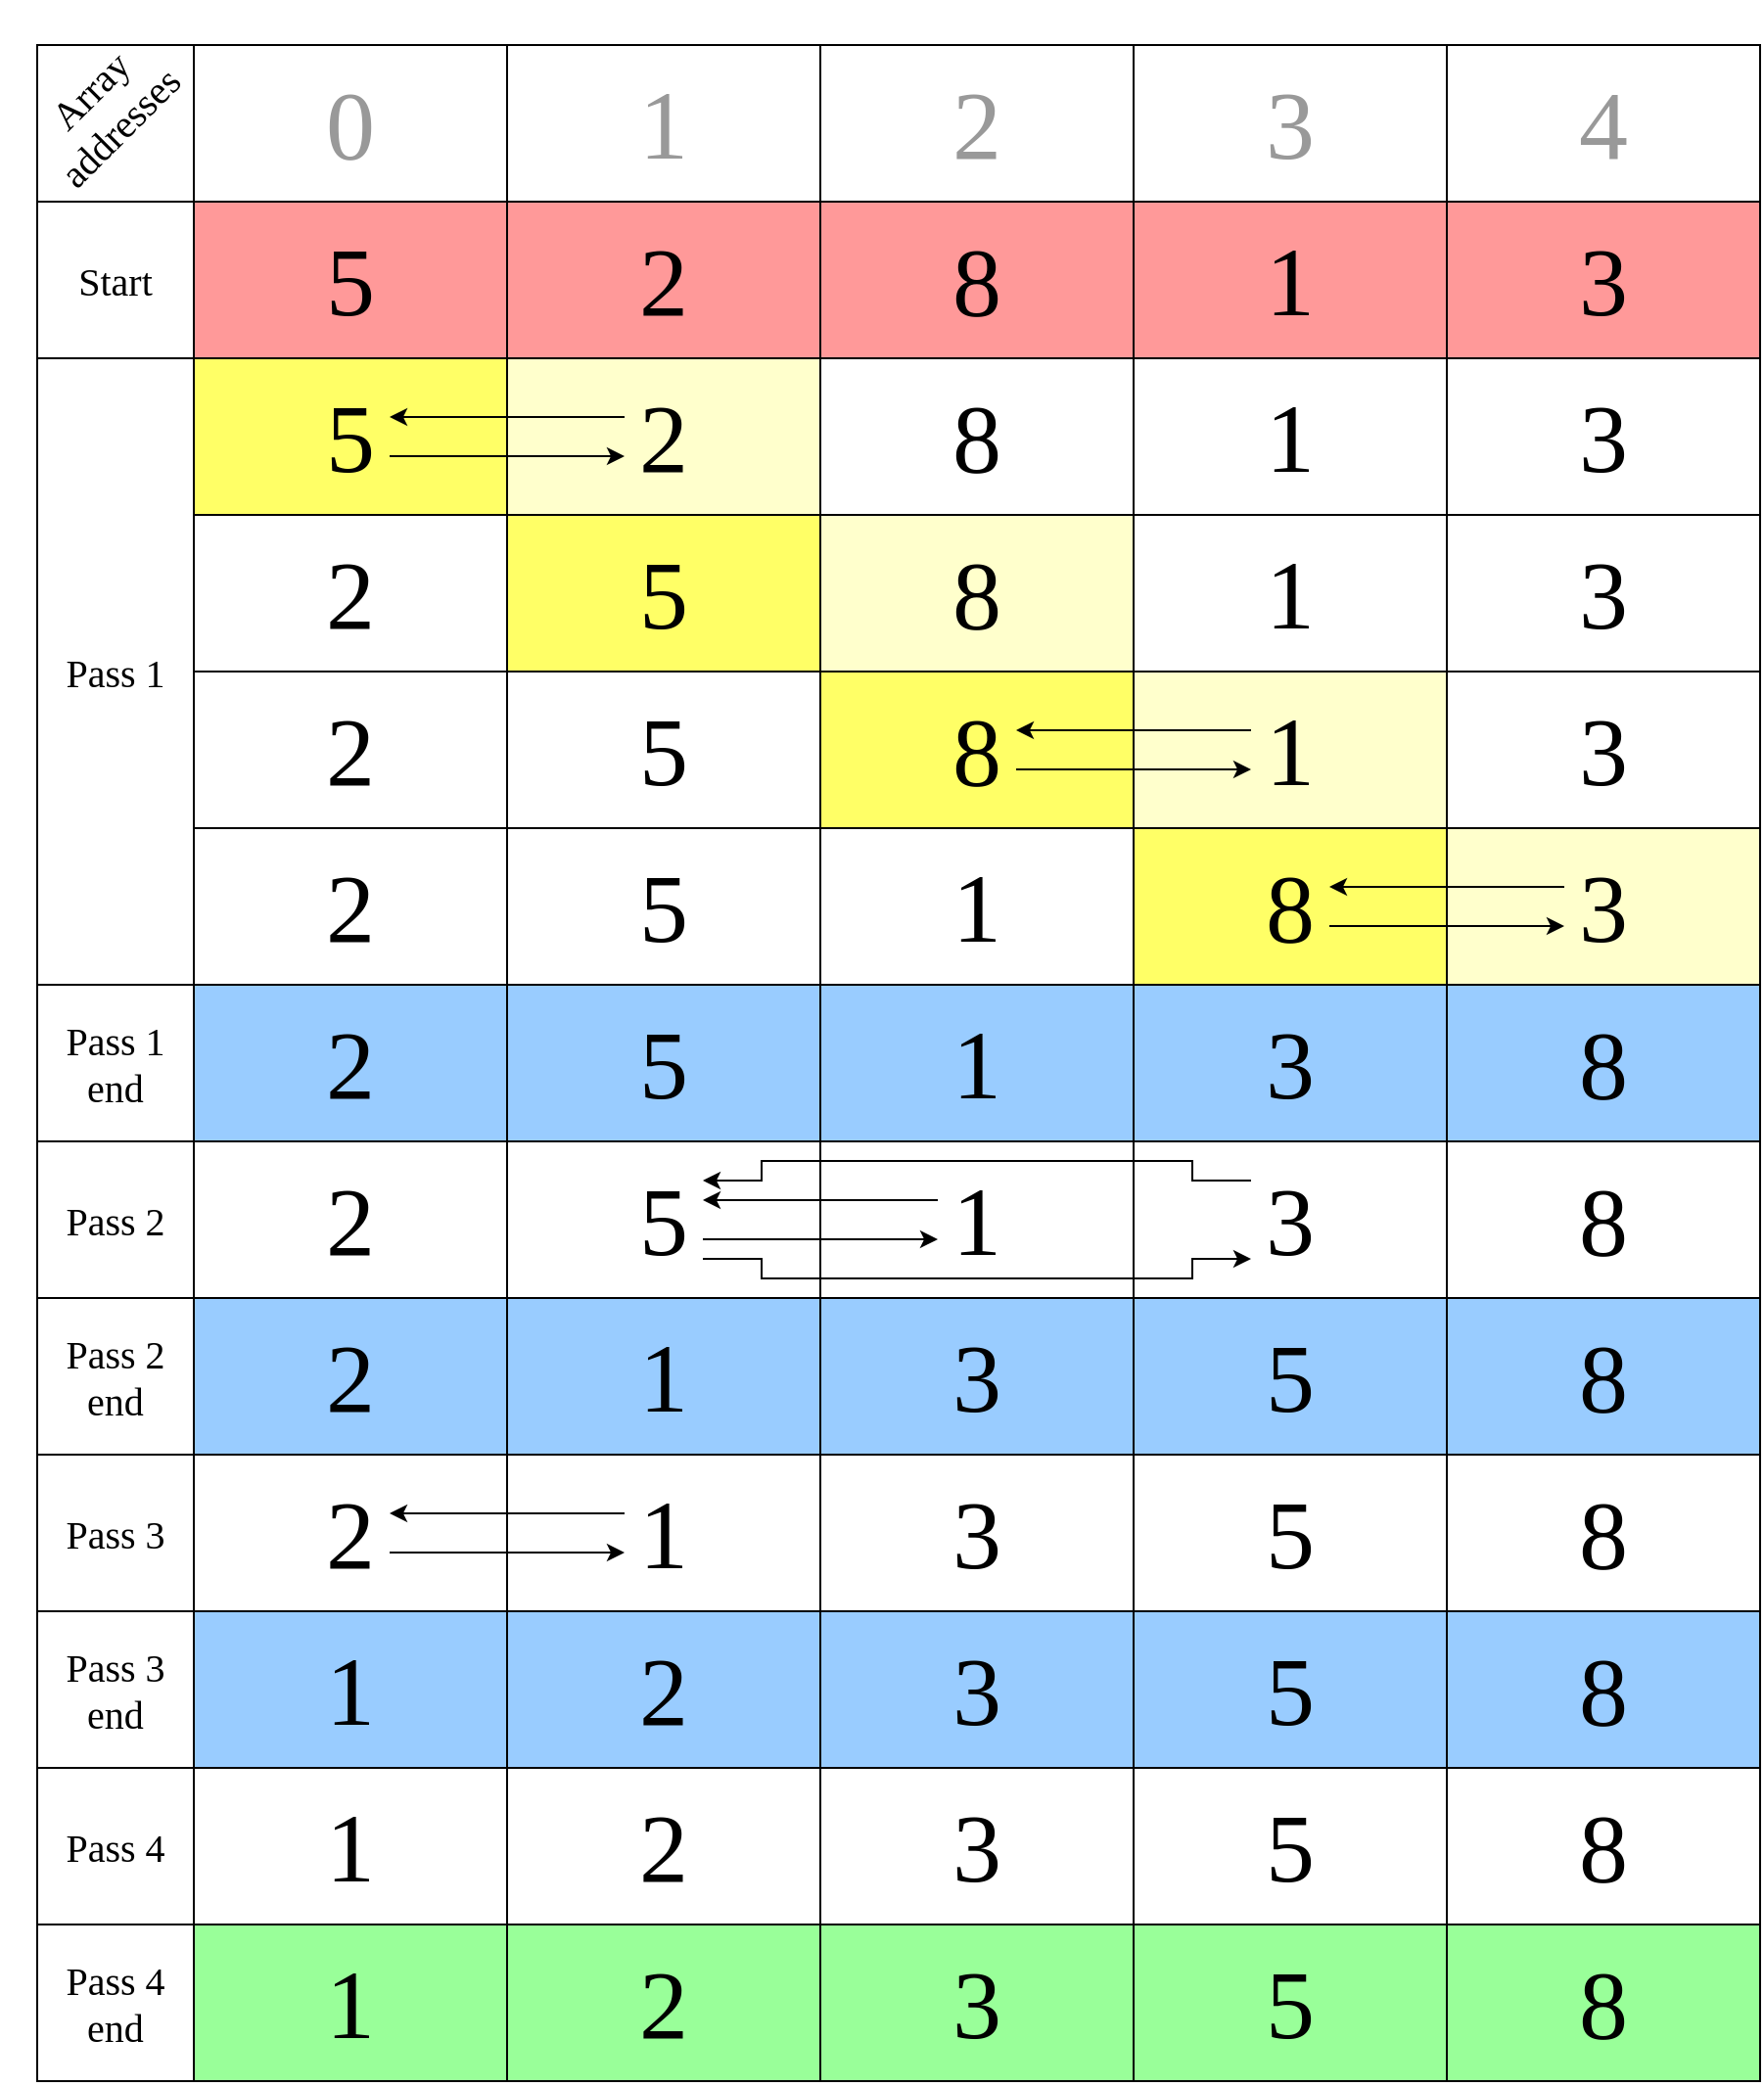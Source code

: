 <mxfile version="21.2.8" type="device">
  <diagram name="Page-1" id="S1ksMdrBDUJczFPTegIR">
    <mxGraphModel dx="1354" dy="727" grid="1" gridSize="10" guides="1" tooltips="1" connect="1" arrows="1" fold="1" page="0" pageScale="1" pageWidth="827" pageHeight="1169" math="0" shadow="0">
      <root>
        <mxCell id="0" />
        <mxCell id="378bepx7RWVWiM97UZc9-44" value="highlight" parent="0" />
        <mxCell id="378bepx7RWVWiM97UZc9-45" value="" style="rounded=0;whiteSpace=wrap;html=1;fillColor=#FFFF66;strokeColor=none;" vertex="1" parent="378bepx7RWVWiM97UZc9-44">
          <mxGeometry x="80" y="280" width="160" height="80" as="geometry" />
        </mxCell>
        <mxCell id="378bepx7RWVWiM97UZc9-48" value="" style="rounded=0;whiteSpace=wrap;html=1;fillColor=#FFFFCC;strokeColor=none;" vertex="1" parent="378bepx7RWVWiM97UZc9-44">
          <mxGeometry x="240" y="280" width="160" height="80" as="geometry" />
        </mxCell>
        <mxCell id="378bepx7RWVWiM97UZc9-99" value="" style="rounded=0;whiteSpace=wrap;html=1;fillColor=#FFFF66;strokeColor=none;" vertex="1" parent="378bepx7RWVWiM97UZc9-44">
          <mxGeometry x="240" y="360" width="160" height="80" as="geometry" />
        </mxCell>
        <mxCell id="378bepx7RWVWiM97UZc9-100" value="" style="rounded=0;whiteSpace=wrap;html=1;fillColor=#FFFFCC;strokeColor=none;" vertex="1" parent="378bepx7RWVWiM97UZc9-44">
          <mxGeometry x="400" y="360" width="160" height="80" as="geometry" />
        </mxCell>
        <mxCell id="378bepx7RWVWiM97UZc9-114" value="" style="rounded=0;whiteSpace=wrap;html=1;fillColor=#FFFF66;strokeColor=none;" vertex="1" parent="378bepx7RWVWiM97UZc9-44">
          <mxGeometry x="400" y="440" width="160" height="80" as="geometry" />
        </mxCell>
        <mxCell id="378bepx7RWVWiM97UZc9-115" value="" style="rounded=0;whiteSpace=wrap;html=1;fillColor=#FFFFCC;strokeColor=none;" vertex="1" parent="378bepx7RWVWiM97UZc9-44">
          <mxGeometry x="560" y="440" width="160" height="80" as="geometry" />
        </mxCell>
        <mxCell id="378bepx7RWVWiM97UZc9-133" value="" style="rounded=0;whiteSpace=wrap;html=1;fillColor=#FFFF66;strokeColor=none;" vertex="1" parent="378bepx7RWVWiM97UZc9-44">
          <mxGeometry x="560" y="520" width="160" height="80" as="geometry" />
        </mxCell>
        <mxCell id="378bepx7RWVWiM97UZc9-134" value="" style="rounded=0;whiteSpace=wrap;html=1;fillColor=#FFFFCC;strokeColor=none;" vertex="1" parent="378bepx7RWVWiM97UZc9-44">
          <mxGeometry x="720" y="520" width="160" height="80" as="geometry" />
        </mxCell>
        <mxCell id="378bepx7RWVWiM97UZc9-138" value="" style="endArrow=none;html=1;rounded=0;" edge="1" parent="378bepx7RWVWiM97UZc9-44">
          <mxGeometry width="50" height="50" relative="1" as="geometry">
            <mxPoint x="560" y="600" as="sourcePoint" />
            <mxPoint x="560" y="520" as="targetPoint" />
          </mxGeometry>
        </mxCell>
        <mxCell id="378bepx7RWVWiM97UZc9-139" value="" style="endArrow=none;html=1;rounded=0;" edge="1" parent="378bepx7RWVWiM97UZc9-44">
          <mxGeometry width="50" height="50" relative="1" as="geometry">
            <mxPoint x="720" y="600" as="sourcePoint" />
            <mxPoint x="720" y="520" as="targetPoint" />
          </mxGeometry>
        </mxCell>
        <mxCell id="1" value="base" style="" parent="0" />
        <mxCell id="378bepx7RWVWiM97UZc9-243" value="" style="rounded=0;whiteSpace=wrap;html=1;fillColor=#99FF99;" vertex="1" parent="1">
          <mxGeometry y="1080" width="880" height="80" as="geometry" />
        </mxCell>
        <mxCell id="378bepx7RWVWiM97UZc9-154" value="" style="rounded=0;whiteSpace=wrap;html=1;fillColor=#99CCFF;" vertex="1" parent="1">
          <mxGeometry y="600" width="880" height="80" as="geometry" />
        </mxCell>
        <mxCell id="378bepx7RWVWiM97UZc9-116" value="" style="rounded=0;whiteSpace=wrap;html=1;fillColor=none;" vertex="1" parent="1">
          <mxGeometry y="440" width="880" height="80" as="geometry" />
        </mxCell>
        <mxCell id="378bepx7RWVWiM97UZc9-98" value="" style="rounded=0;whiteSpace=wrap;html=1;fillColor=none;" vertex="1" parent="1">
          <mxGeometry y="360" width="880" height="80" as="geometry" />
        </mxCell>
        <mxCell id="378bepx7RWVWiM97UZc9-1" value="" style="rounded=0;whiteSpace=wrap;html=1;fillColor=none;" vertex="1" parent="1">
          <mxGeometry y="120" width="880" height="80" as="geometry" />
        </mxCell>
        <mxCell id="378bepx7RWVWiM97UZc9-18" value="" style="rounded=0;whiteSpace=wrap;html=1;fillColor=#FF9999;" vertex="1" parent="1">
          <mxGeometry y="200" width="880" height="80" as="geometry" />
        </mxCell>
        <mxCell id="378bepx7RWVWiM97UZc9-19" value="" style="endArrow=none;html=1;rounded=0;" edge="1" parent="1">
          <mxGeometry width="50" height="50" relative="1" as="geometry">
            <mxPoint x="240" y="280" as="sourcePoint" />
            <mxPoint x="240" y="200" as="targetPoint" />
          </mxGeometry>
        </mxCell>
        <mxCell id="378bepx7RWVWiM97UZc9-20" value="" style="endArrow=none;html=1;rounded=0;" edge="1" parent="1">
          <mxGeometry width="50" height="50" relative="1" as="geometry">
            <mxPoint x="400" y="280" as="sourcePoint" />
            <mxPoint x="400" y="200" as="targetPoint" />
          </mxGeometry>
        </mxCell>
        <mxCell id="378bepx7RWVWiM97UZc9-21" value="" style="endArrow=none;html=1;rounded=0;" edge="1" parent="1">
          <mxGeometry width="50" height="50" relative="1" as="geometry">
            <mxPoint x="560" y="280" as="sourcePoint" />
            <mxPoint x="560" y="200" as="targetPoint" />
          </mxGeometry>
        </mxCell>
        <mxCell id="378bepx7RWVWiM97UZc9-22" value="" style="endArrow=none;html=1;rounded=0;" edge="1" parent="1">
          <mxGeometry width="50" height="50" relative="1" as="geometry">
            <mxPoint x="720" y="280" as="sourcePoint" />
            <mxPoint x="720" y="200" as="targetPoint" />
          </mxGeometry>
        </mxCell>
        <mxCell id="378bepx7RWVWiM97UZc9-23" value="" style="endArrow=none;html=1;rounded=0;" edge="1" parent="1">
          <mxGeometry width="50" height="50" relative="1" as="geometry">
            <mxPoint x="80" y="280" as="sourcePoint" />
            <mxPoint x="80" y="200" as="targetPoint" />
          </mxGeometry>
        </mxCell>
        <mxCell id="378bepx7RWVWiM97UZc9-31" value="" style="rounded=0;whiteSpace=wrap;html=1;fillColor=none;" vertex="1" parent="1">
          <mxGeometry y="280" width="880" height="80" as="geometry" />
        </mxCell>
        <mxCell id="378bepx7RWVWiM97UZc9-32" value="" style="endArrow=none;html=1;rounded=0;" edge="1" parent="1">
          <mxGeometry width="50" height="50" relative="1" as="geometry">
            <mxPoint x="240" y="360" as="sourcePoint" />
            <mxPoint x="240" y="280" as="targetPoint" />
          </mxGeometry>
        </mxCell>
        <mxCell id="378bepx7RWVWiM97UZc9-33" value="" style="endArrow=none;html=1;rounded=0;" edge="1" parent="1">
          <mxGeometry width="50" height="50" relative="1" as="geometry">
            <mxPoint x="400" y="360" as="sourcePoint" />
            <mxPoint x="400" y="280" as="targetPoint" />
          </mxGeometry>
        </mxCell>
        <mxCell id="378bepx7RWVWiM97UZc9-34" value="" style="endArrow=none;html=1;rounded=0;" edge="1" parent="1">
          <mxGeometry width="50" height="50" relative="1" as="geometry">
            <mxPoint x="560" y="360" as="sourcePoint" />
            <mxPoint x="560" y="280" as="targetPoint" />
          </mxGeometry>
        </mxCell>
        <mxCell id="378bepx7RWVWiM97UZc9-35" value="" style="endArrow=none;html=1;rounded=0;" edge="1" parent="1">
          <mxGeometry width="50" height="50" relative="1" as="geometry">
            <mxPoint x="720" y="360" as="sourcePoint" />
            <mxPoint x="720" y="280" as="targetPoint" />
          </mxGeometry>
        </mxCell>
        <mxCell id="378bepx7RWVWiM97UZc9-36" value="" style="endArrow=none;html=1;rounded=0;" edge="1" parent="1">
          <mxGeometry width="50" height="50" relative="1" as="geometry">
            <mxPoint x="80" y="360" as="sourcePoint" />
            <mxPoint x="80" y="280" as="targetPoint" />
          </mxGeometry>
        </mxCell>
        <mxCell id="378bepx7RWVWiM97UZc9-86" value="" style="endArrow=none;html=1;rounded=0;" edge="1" parent="1">
          <mxGeometry width="50" height="50" relative="1" as="geometry">
            <mxPoint x="240" y="440" as="sourcePoint" />
            <mxPoint x="240" y="360" as="targetPoint" />
          </mxGeometry>
        </mxCell>
        <mxCell id="378bepx7RWVWiM97UZc9-87" value="" style="endArrow=none;html=1;rounded=0;" edge="1" parent="1">
          <mxGeometry width="50" height="50" relative="1" as="geometry">
            <mxPoint x="400" y="440" as="sourcePoint" />
            <mxPoint x="400" y="360" as="targetPoint" />
          </mxGeometry>
        </mxCell>
        <mxCell id="378bepx7RWVWiM97UZc9-88" value="" style="endArrow=none;html=1;rounded=0;" edge="1" parent="1">
          <mxGeometry width="50" height="50" relative="1" as="geometry">
            <mxPoint x="560" y="440" as="sourcePoint" />
            <mxPoint x="560" y="360" as="targetPoint" />
          </mxGeometry>
        </mxCell>
        <mxCell id="378bepx7RWVWiM97UZc9-89" value="" style="endArrow=none;html=1;rounded=0;" edge="1" parent="1">
          <mxGeometry width="50" height="50" relative="1" as="geometry">
            <mxPoint x="720" y="440" as="sourcePoint" />
            <mxPoint x="720" y="360" as="targetPoint" />
          </mxGeometry>
        </mxCell>
        <mxCell id="378bepx7RWVWiM97UZc9-90" value="" style="endArrow=none;html=1;rounded=0;" edge="1" parent="1">
          <mxGeometry width="50" height="50" relative="1" as="geometry">
            <mxPoint x="80" y="440" as="sourcePoint" />
            <mxPoint x="80" y="360" as="targetPoint" />
          </mxGeometry>
        </mxCell>
        <mxCell id="378bepx7RWVWiM97UZc9-92" value="5" style="text;html=1;strokeColor=none;fillColor=none;align=center;verticalAlign=middle;whiteSpace=wrap;rounded=0;fontFamily=SF Mono;fontSize=50;" vertex="1" parent="1">
          <mxGeometry x="300" y="380" width="40" height="40" as="geometry" />
        </mxCell>
        <mxCell id="378bepx7RWVWiM97UZc9-94" value="2" style="text;html=1;strokeColor=none;fillColor=none;align=center;verticalAlign=middle;whiteSpace=wrap;rounded=0;fontFamily=SF Mono;fontSize=50;" vertex="1" parent="1">
          <mxGeometry x="140" y="380" width="40" height="40" as="geometry" />
        </mxCell>
        <mxCell id="378bepx7RWVWiM97UZc9-95" value="8" style="text;html=1;strokeColor=none;fillColor=none;align=center;verticalAlign=middle;whiteSpace=wrap;rounded=0;fontFamily=SF Mono;fontSize=50;" vertex="1" parent="1">
          <mxGeometry x="440" y="380" width="80" height="40" as="geometry" />
        </mxCell>
        <mxCell id="378bepx7RWVWiM97UZc9-96" value="1" style="text;html=1;strokeColor=none;fillColor=none;align=center;verticalAlign=middle;whiteSpace=wrap;rounded=0;fontFamily=SF Mono;fontSize=50;" vertex="1" parent="1">
          <mxGeometry x="600" y="380" width="80" height="40" as="geometry" />
        </mxCell>
        <mxCell id="378bepx7RWVWiM97UZc9-97" value="3" style="text;html=1;strokeColor=none;fillColor=none;align=center;verticalAlign=middle;whiteSpace=wrap;rounded=0;fontFamily=SF Mono;fontSize=50;" vertex="1" parent="1">
          <mxGeometry x="760" y="380" width="80" height="40" as="geometry" />
        </mxCell>
        <mxCell id="378bepx7RWVWiM97UZc9-117" value="" style="endArrow=none;html=1;rounded=0;" edge="1" parent="1">
          <mxGeometry width="50" height="50" relative="1" as="geometry">
            <mxPoint x="240" y="520" as="sourcePoint" />
            <mxPoint x="240" y="440" as="targetPoint" />
          </mxGeometry>
        </mxCell>
        <mxCell id="378bepx7RWVWiM97UZc9-118" value="" style="endArrow=none;html=1;rounded=0;" edge="1" parent="1">
          <mxGeometry width="50" height="50" relative="1" as="geometry">
            <mxPoint x="400" y="520" as="sourcePoint" />
            <mxPoint x="400" y="440" as="targetPoint" />
          </mxGeometry>
        </mxCell>
        <mxCell id="378bepx7RWVWiM97UZc9-119" value="" style="endArrow=none;html=1;rounded=0;" edge="1" parent="1">
          <mxGeometry width="50" height="50" relative="1" as="geometry">
            <mxPoint x="560" y="520" as="sourcePoint" />
            <mxPoint x="560" y="440" as="targetPoint" />
          </mxGeometry>
        </mxCell>
        <mxCell id="378bepx7RWVWiM97UZc9-120" value="" style="endArrow=none;html=1;rounded=0;" edge="1" parent="1">
          <mxGeometry width="50" height="50" relative="1" as="geometry">
            <mxPoint x="720" y="520" as="sourcePoint" />
            <mxPoint x="720" y="440" as="targetPoint" />
          </mxGeometry>
        </mxCell>
        <mxCell id="378bepx7RWVWiM97UZc9-121" value="" style="endArrow=none;html=1;rounded=0;" edge="1" parent="1">
          <mxGeometry width="50" height="50" relative="1" as="geometry">
            <mxPoint x="80" y="520" as="sourcePoint" />
            <mxPoint x="80" y="440" as="targetPoint" />
          </mxGeometry>
        </mxCell>
        <mxCell id="378bepx7RWVWiM97UZc9-122" value="5" style="text;html=1;strokeColor=none;fillColor=none;align=center;verticalAlign=middle;whiteSpace=wrap;rounded=0;fontFamily=SF Mono;fontSize=50;" vertex="1" parent="1">
          <mxGeometry x="300" y="460" width="40" height="40" as="geometry" />
        </mxCell>
        <mxCell id="378bepx7RWVWiM97UZc9-123" value="2" style="text;html=1;strokeColor=none;fillColor=none;align=center;verticalAlign=middle;whiteSpace=wrap;rounded=0;fontFamily=SF Mono;fontSize=50;" vertex="1" parent="1">
          <mxGeometry x="140" y="460" width="40" height="40" as="geometry" />
        </mxCell>
        <mxCell id="378bepx7RWVWiM97UZc9-130" style="edgeStyle=orthogonalEdgeStyle;rounded=0;orthogonalLoop=1;jettySize=auto;html=1;exitX=1;exitY=0.75;exitDx=0;exitDy=0;entryX=0;entryY=0.75;entryDx=0;entryDy=0;" edge="1" parent="1" source="378bepx7RWVWiM97UZc9-124" target="378bepx7RWVWiM97UZc9-125">
          <mxGeometry relative="1" as="geometry" />
        </mxCell>
        <mxCell id="378bepx7RWVWiM97UZc9-124" value="8" style="text;html=1;strokeColor=none;fillColor=none;align=center;verticalAlign=middle;whiteSpace=wrap;rounded=0;fontFamily=SF Mono;fontSize=50;" vertex="1" parent="1">
          <mxGeometry x="460" y="460" width="40" height="40" as="geometry" />
        </mxCell>
        <mxCell id="378bepx7RWVWiM97UZc9-132" style="edgeStyle=orthogonalEdgeStyle;rounded=0;orthogonalLoop=1;jettySize=auto;html=1;exitX=0;exitY=0.25;exitDx=0;exitDy=0;entryX=1;entryY=0.25;entryDx=0;entryDy=0;" edge="1" parent="1" source="378bepx7RWVWiM97UZc9-125" target="378bepx7RWVWiM97UZc9-124">
          <mxGeometry relative="1" as="geometry" />
        </mxCell>
        <mxCell id="378bepx7RWVWiM97UZc9-125" value="1" style="text;html=1;strokeColor=none;fillColor=none;align=center;verticalAlign=middle;whiteSpace=wrap;rounded=0;fontFamily=SF Mono;fontSize=50;" vertex="1" parent="1">
          <mxGeometry x="620" y="460" width="40" height="40" as="geometry" />
        </mxCell>
        <mxCell id="378bepx7RWVWiM97UZc9-126" value="3" style="text;html=1;strokeColor=none;fillColor=none;align=center;verticalAlign=middle;whiteSpace=wrap;rounded=0;fontFamily=SF Mono;fontSize=50;" vertex="1" parent="1">
          <mxGeometry x="760" y="460" width="80" height="40" as="geometry" />
        </mxCell>
        <mxCell id="378bepx7RWVWiM97UZc9-135" value="" style="rounded=0;whiteSpace=wrap;html=1;fillColor=none;" vertex="1" parent="1">
          <mxGeometry y="520" width="880" height="80" as="geometry" />
        </mxCell>
        <mxCell id="378bepx7RWVWiM97UZc9-136" value="" style="endArrow=none;html=1;rounded=0;" edge="1" parent="1">
          <mxGeometry width="50" height="50" relative="1" as="geometry">
            <mxPoint x="240" y="600" as="sourcePoint" />
            <mxPoint x="240" y="520" as="targetPoint" />
          </mxGeometry>
        </mxCell>
        <mxCell id="378bepx7RWVWiM97UZc9-137" value="" style="endArrow=none;html=1;rounded=0;" edge="1" parent="1">
          <mxGeometry width="50" height="50" relative="1" as="geometry">
            <mxPoint x="400" y="600" as="sourcePoint" />
            <mxPoint x="400" y="520" as="targetPoint" />
          </mxGeometry>
        </mxCell>
        <mxCell id="378bepx7RWVWiM97UZc9-140" value="" style="endArrow=none;html=1;rounded=0;" edge="1" parent="1">
          <mxGeometry width="50" height="50" relative="1" as="geometry">
            <mxPoint x="80" y="600" as="sourcePoint" />
            <mxPoint x="80" y="520" as="targetPoint" />
          </mxGeometry>
        </mxCell>
        <mxCell id="378bepx7RWVWiM97UZc9-152" value="" style="endArrow=none;html=1;rounded=0;" edge="1" parent="1">
          <mxGeometry width="50" height="50" relative="1" as="geometry">
            <mxPoint x="560" y="680" as="sourcePoint" />
            <mxPoint x="560" y="600" as="targetPoint" />
          </mxGeometry>
        </mxCell>
        <mxCell id="378bepx7RWVWiM97UZc9-153" value="" style="endArrow=none;html=1;rounded=0;" edge="1" parent="1">
          <mxGeometry width="50" height="50" relative="1" as="geometry">
            <mxPoint x="720" y="680" as="sourcePoint" />
            <mxPoint x="720" y="600" as="targetPoint" />
          </mxGeometry>
        </mxCell>
        <mxCell id="378bepx7RWVWiM97UZc9-155" value="" style="endArrow=none;html=1;rounded=0;" edge="1" parent="1">
          <mxGeometry width="50" height="50" relative="1" as="geometry">
            <mxPoint x="240" y="680" as="sourcePoint" />
            <mxPoint x="240" y="600" as="targetPoint" />
          </mxGeometry>
        </mxCell>
        <mxCell id="378bepx7RWVWiM97UZc9-156" value="" style="endArrow=none;html=1;rounded=0;" edge="1" parent="1">
          <mxGeometry width="50" height="50" relative="1" as="geometry">
            <mxPoint x="400" y="680" as="sourcePoint" />
            <mxPoint x="400" y="600" as="targetPoint" />
          </mxGeometry>
        </mxCell>
        <mxCell id="378bepx7RWVWiM97UZc9-157" value="" style="endArrow=none;html=1;rounded=0;" edge="1" parent="1">
          <mxGeometry width="50" height="50" relative="1" as="geometry">
            <mxPoint x="80" y="680" as="sourcePoint" />
            <mxPoint x="80" y="600" as="targetPoint" />
          </mxGeometry>
        </mxCell>
        <mxCell id="378bepx7RWVWiM97UZc9-158" value="5" style="text;html=1;strokeColor=none;fillColor=none;align=center;verticalAlign=middle;whiteSpace=wrap;rounded=0;fontFamily=SF Mono;fontSize=50;" vertex="1" parent="1">
          <mxGeometry x="300" y="620" width="40" height="40" as="geometry" />
        </mxCell>
        <mxCell id="378bepx7RWVWiM97UZc9-159" value="2" style="text;html=1;strokeColor=none;fillColor=none;align=center;verticalAlign=middle;whiteSpace=wrap;rounded=0;fontFamily=SF Mono;fontSize=50;" vertex="1" parent="1">
          <mxGeometry x="140" y="620" width="40" height="40" as="geometry" />
        </mxCell>
        <mxCell id="378bepx7RWVWiM97UZc9-161" value="8" style="text;html=1;strokeColor=none;fillColor=none;align=center;verticalAlign=middle;whiteSpace=wrap;rounded=0;fontFamily=SF Mono;fontSize=50;" vertex="1" parent="1">
          <mxGeometry x="780" y="620" width="40" height="40" as="geometry" />
        </mxCell>
        <mxCell id="378bepx7RWVWiM97UZc9-162" value="1" style="text;html=1;strokeColor=none;fillColor=none;align=center;verticalAlign=middle;whiteSpace=wrap;rounded=0;fontFamily=SF Mono;fontSize=50;" vertex="1" parent="1">
          <mxGeometry x="460" y="620" width="40" height="40" as="geometry" />
        </mxCell>
        <mxCell id="378bepx7RWVWiM97UZc9-164" value="3" style="text;html=1;strokeColor=none;fillColor=none;align=center;verticalAlign=middle;whiteSpace=wrap;rounded=0;fontFamily=SF Mono;fontSize=50;" vertex="1" parent="1">
          <mxGeometry x="620" y="620" width="40" height="40" as="geometry" />
        </mxCell>
        <mxCell id="378bepx7RWVWiM97UZc9-168" value="" style="rounded=0;whiteSpace=wrap;html=1;fillColor=none;" vertex="1" parent="1">
          <mxGeometry y="680" width="880" height="80" as="geometry" />
        </mxCell>
        <mxCell id="378bepx7RWVWiM97UZc9-169" value="" style="endArrow=none;html=1;rounded=0;" edge="1" parent="1">
          <mxGeometry width="50" height="50" relative="1" as="geometry">
            <mxPoint x="560" y="760" as="sourcePoint" />
            <mxPoint x="560" y="680" as="targetPoint" />
          </mxGeometry>
        </mxCell>
        <mxCell id="378bepx7RWVWiM97UZc9-170" value="" style="endArrow=none;html=1;rounded=0;" edge="1" parent="1">
          <mxGeometry width="50" height="50" relative="1" as="geometry">
            <mxPoint x="720" y="760" as="sourcePoint" />
            <mxPoint x="720" y="680" as="targetPoint" />
          </mxGeometry>
        </mxCell>
        <mxCell id="378bepx7RWVWiM97UZc9-171" value="" style="endArrow=none;html=1;rounded=0;" edge="1" parent="1">
          <mxGeometry width="50" height="50" relative="1" as="geometry">
            <mxPoint x="240" y="760" as="sourcePoint" />
            <mxPoint x="240" y="680" as="targetPoint" />
          </mxGeometry>
        </mxCell>
        <mxCell id="378bepx7RWVWiM97UZc9-172" value="" style="endArrow=none;html=1;rounded=0;" edge="1" parent="1">
          <mxGeometry width="50" height="50" relative="1" as="geometry">
            <mxPoint x="400" y="760" as="sourcePoint" />
            <mxPoint x="400" y="680" as="targetPoint" />
          </mxGeometry>
        </mxCell>
        <mxCell id="378bepx7RWVWiM97UZc9-173" value="" style="endArrow=none;html=1;rounded=0;" edge="1" parent="1">
          <mxGeometry width="50" height="50" relative="1" as="geometry">
            <mxPoint x="80" y="760" as="sourcePoint" />
            <mxPoint x="80" y="680" as="targetPoint" />
          </mxGeometry>
        </mxCell>
        <mxCell id="378bepx7RWVWiM97UZc9-183" style="edgeStyle=orthogonalEdgeStyle;rounded=0;orthogonalLoop=1;jettySize=auto;html=1;exitX=1;exitY=0.75;exitDx=0;exitDy=0;entryX=0;entryY=0.75;entryDx=0;entryDy=0;" edge="1" parent="1" source="378bepx7RWVWiM97UZc9-174" target="378bepx7RWVWiM97UZc9-177">
          <mxGeometry relative="1" as="geometry" />
        </mxCell>
        <mxCell id="378bepx7RWVWiM97UZc9-186" style="edgeStyle=orthogonalEdgeStyle;rounded=0;orthogonalLoop=1;jettySize=auto;html=1;exitX=1;exitY=1;exitDx=0;exitDy=0;entryX=0;entryY=1;entryDx=0;entryDy=0;" edge="1" parent="1" source="378bepx7RWVWiM97UZc9-174" target="378bepx7RWVWiM97UZc9-178">
          <mxGeometry relative="1" as="geometry">
            <Array as="points">
              <mxPoint x="370" y="740" />
              <mxPoint x="370" y="750" />
              <mxPoint x="590" y="750" />
              <mxPoint x="590" y="740" />
            </Array>
          </mxGeometry>
        </mxCell>
        <mxCell id="378bepx7RWVWiM97UZc9-174" value="5" style="text;html=1;strokeColor=none;fillColor=none;align=center;verticalAlign=middle;whiteSpace=wrap;rounded=0;fontFamily=SF Mono;fontSize=50;" vertex="1" parent="1">
          <mxGeometry x="300" y="700" width="40" height="40" as="geometry" />
        </mxCell>
        <mxCell id="378bepx7RWVWiM97UZc9-175" value="2" style="text;html=1;strokeColor=none;fillColor=none;align=center;verticalAlign=middle;whiteSpace=wrap;rounded=0;fontFamily=SF Mono;fontSize=50;" vertex="1" parent="1">
          <mxGeometry x="140" y="700" width="40" height="40" as="geometry" />
        </mxCell>
        <mxCell id="378bepx7RWVWiM97UZc9-176" value="8" style="text;html=1;strokeColor=none;fillColor=none;align=center;verticalAlign=middle;whiteSpace=wrap;rounded=0;fontFamily=SF Mono;fontSize=50;" vertex="1" parent="1">
          <mxGeometry x="780" y="700" width="40" height="40" as="geometry" />
        </mxCell>
        <mxCell id="378bepx7RWVWiM97UZc9-184" style="edgeStyle=orthogonalEdgeStyle;rounded=0;orthogonalLoop=1;jettySize=auto;html=1;exitX=0;exitY=0.25;exitDx=0;exitDy=0;entryX=1;entryY=0.25;entryDx=0;entryDy=0;" edge="1" parent="1" source="378bepx7RWVWiM97UZc9-177" target="378bepx7RWVWiM97UZc9-174">
          <mxGeometry relative="1" as="geometry" />
        </mxCell>
        <mxCell id="378bepx7RWVWiM97UZc9-177" value="1" style="text;html=1;strokeColor=none;fillColor=none;align=center;verticalAlign=middle;whiteSpace=wrap;rounded=0;fontFamily=SF Mono;fontSize=50;" vertex="1" parent="1">
          <mxGeometry x="460" y="700" width="40" height="40" as="geometry" />
        </mxCell>
        <mxCell id="378bepx7RWVWiM97UZc9-187" style="edgeStyle=orthogonalEdgeStyle;rounded=0;orthogonalLoop=1;jettySize=auto;html=1;exitX=0;exitY=0;exitDx=0;exitDy=0;entryX=1;entryY=0;entryDx=0;entryDy=0;" edge="1" parent="1" source="378bepx7RWVWiM97UZc9-178" target="378bepx7RWVWiM97UZc9-174">
          <mxGeometry relative="1" as="geometry">
            <Array as="points">
              <mxPoint x="590" y="700" />
              <mxPoint x="590" y="690" />
              <mxPoint x="370" y="690" />
              <mxPoint x="370" y="700" />
            </Array>
          </mxGeometry>
        </mxCell>
        <mxCell id="378bepx7RWVWiM97UZc9-178" value="3" style="text;html=1;strokeColor=none;fillColor=none;align=center;verticalAlign=middle;whiteSpace=wrap;rounded=0;fontFamily=SF Mono;fontSize=50;" vertex="1" parent="1">
          <mxGeometry x="620" y="700" width="40" height="40" as="geometry" />
        </mxCell>
        <mxCell id="378bepx7RWVWiM97UZc9-188" value="" style="rounded=0;whiteSpace=wrap;html=1;fillColor=#99CCFF;" vertex="1" parent="1">
          <mxGeometry y="760" width="880" height="80" as="geometry" />
        </mxCell>
        <mxCell id="378bepx7RWVWiM97UZc9-189" value="" style="endArrow=none;html=1;rounded=0;" edge="1" parent="1">
          <mxGeometry width="50" height="50" relative="1" as="geometry">
            <mxPoint x="560" y="840" as="sourcePoint" />
            <mxPoint x="560" y="760" as="targetPoint" />
          </mxGeometry>
        </mxCell>
        <mxCell id="378bepx7RWVWiM97UZc9-190" value="" style="endArrow=none;html=1;rounded=0;" edge="1" parent="1">
          <mxGeometry width="50" height="50" relative="1" as="geometry">
            <mxPoint x="720" y="840" as="sourcePoint" />
            <mxPoint x="720" y="760" as="targetPoint" />
          </mxGeometry>
        </mxCell>
        <mxCell id="378bepx7RWVWiM97UZc9-191" value="" style="endArrow=none;html=1;rounded=0;" edge="1" parent="1">
          <mxGeometry width="50" height="50" relative="1" as="geometry">
            <mxPoint x="240" y="840" as="sourcePoint" />
            <mxPoint x="240" y="760" as="targetPoint" />
          </mxGeometry>
        </mxCell>
        <mxCell id="378bepx7RWVWiM97UZc9-192" value="" style="endArrow=none;html=1;rounded=0;" edge="1" parent="1">
          <mxGeometry width="50" height="50" relative="1" as="geometry">
            <mxPoint x="400" y="840" as="sourcePoint" />
            <mxPoint x="400" y="760" as="targetPoint" />
          </mxGeometry>
        </mxCell>
        <mxCell id="378bepx7RWVWiM97UZc9-193" value="" style="endArrow=none;html=1;rounded=0;" edge="1" parent="1">
          <mxGeometry width="50" height="50" relative="1" as="geometry">
            <mxPoint x="80" y="840" as="sourcePoint" />
            <mxPoint x="80" y="760" as="targetPoint" />
          </mxGeometry>
        </mxCell>
        <mxCell id="378bepx7RWVWiM97UZc9-194" value="1" style="text;html=1;strokeColor=none;fillColor=none;align=center;verticalAlign=middle;whiteSpace=wrap;rounded=0;fontFamily=SF Mono;fontSize=50;" vertex="1" parent="1">
          <mxGeometry x="300" y="780" width="40" height="40" as="geometry" />
        </mxCell>
        <mxCell id="378bepx7RWVWiM97UZc9-195" value="2" style="text;html=1;strokeColor=none;fillColor=none;align=center;verticalAlign=middle;whiteSpace=wrap;rounded=0;fontFamily=SF Mono;fontSize=50;" vertex="1" parent="1">
          <mxGeometry x="140" y="780" width="40" height="40" as="geometry" />
        </mxCell>
        <mxCell id="378bepx7RWVWiM97UZc9-196" value="8" style="text;html=1;strokeColor=none;fillColor=none;align=center;verticalAlign=middle;whiteSpace=wrap;rounded=0;fontFamily=SF Mono;fontSize=50;" vertex="1" parent="1">
          <mxGeometry x="780" y="780" width="40" height="40" as="geometry" />
        </mxCell>
        <mxCell id="378bepx7RWVWiM97UZc9-197" value="3" style="text;html=1;strokeColor=none;fillColor=none;align=center;verticalAlign=middle;whiteSpace=wrap;rounded=0;fontFamily=SF Mono;fontSize=50;" vertex="1" parent="1">
          <mxGeometry x="460" y="780" width="40" height="40" as="geometry" />
        </mxCell>
        <mxCell id="378bepx7RWVWiM97UZc9-198" value="5" style="text;html=1;strokeColor=none;fillColor=none;align=center;verticalAlign=middle;whiteSpace=wrap;rounded=0;fontFamily=SF Mono;fontSize=50;" vertex="1" parent="1">
          <mxGeometry x="620" y="780" width="40" height="40" as="geometry" />
        </mxCell>
        <mxCell id="378bepx7RWVWiM97UZc9-199" value="Pass 2&lt;br&gt;end" style="rounded=0;whiteSpace=wrap;html=1;fontSize=20;fontFamily=SF Compact;horizontal=1;" vertex="1" parent="1">
          <mxGeometry y="760" width="80" height="80" as="geometry" />
        </mxCell>
        <mxCell id="378bepx7RWVWiM97UZc9-200" value="" style="rounded=0;whiteSpace=wrap;html=1;fillColor=none;" vertex="1" parent="1">
          <mxGeometry y="840" width="880" height="80" as="geometry" />
        </mxCell>
        <mxCell id="378bepx7RWVWiM97UZc9-201" value="" style="endArrow=none;html=1;rounded=0;" edge="1" parent="1">
          <mxGeometry width="50" height="50" relative="1" as="geometry">
            <mxPoint x="560" y="920" as="sourcePoint" />
            <mxPoint x="560" y="840" as="targetPoint" />
          </mxGeometry>
        </mxCell>
        <mxCell id="378bepx7RWVWiM97UZc9-202" value="" style="endArrow=none;html=1;rounded=0;" edge="1" parent="1">
          <mxGeometry width="50" height="50" relative="1" as="geometry">
            <mxPoint x="720" y="920" as="sourcePoint" />
            <mxPoint x="720" y="840" as="targetPoint" />
          </mxGeometry>
        </mxCell>
        <mxCell id="378bepx7RWVWiM97UZc9-203" value="" style="endArrow=none;html=1;rounded=0;" edge="1" parent="1">
          <mxGeometry width="50" height="50" relative="1" as="geometry">
            <mxPoint x="240" y="920" as="sourcePoint" />
            <mxPoint x="240" y="840" as="targetPoint" />
          </mxGeometry>
        </mxCell>
        <mxCell id="378bepx7RWVWiM97UZc9-204" value="" style="endArrow=none;html=1;rounded=0;" edge="1" parent="1">
          <mxGeometry width="50" height="50" relative="1" as="geometry">
            <mxPoint x="400" y="920" as="sourcePoint" />
            <mxPoint x="400" y="840" as="targetPoint" />
          </mxGeometry>
        </mxCell>
        <mxCell id="378bepx7RWVWiM97UZc9-205" value="" style="endArrow=none;html=1;rounded=0;" edge="1" parent="1">
          <mxGeometry width="50" height="50" relative="1" as="geometry">
            <mxPoint x="80" y="920" as="sourcePoint" />
            <mxPoint x="80" y="840" as="targetPoint" />
          </mxGeometry>
        </mxCell>
        <mxCell id="378bepx7RWVWiM97UZc9-229" style="edgeStyle=orthogonalEdgeStyle;rounded=0;orthogonalLoop=1;jettySize=auto;html=1;exitX=0;exitY=0.25;exitDx=0;exitDy=0;entryX=1;entryY=0.25;entryDx=0;entryDy=0;" edge="1" parent="1" source="378bepx7RWVWiM97UZc9-208" target="378bepx7RWVWiM97UZc9-209">
          <mxGeometry relative="1" as="geometry" />
        </mxCell>
        <mxCell id="378bepx7RWVWiM97UZc9-208" value="1" style="text;html=1;strokeColor=none;fillColor=none;align=center;verticalAlign=middle;whiteSpace=wrap;rounded=0;fontFamily=SF Mono;fontSize=50;" vertex="1" parent="1">
          <mxGeometry x="300" y="860" width="40" height="40" as="geometry" />
        </mxCell>
        <mxCell id="378bepx7RWVWiM97UZc9-228" style="edgeStyle=orthogonalEdgeStyle;rounded=0;orthogonalLoop=1;jettySize=auto;html=1;exitX=1;exitY=0.75;exitDx=0;exitDy=0;entryX=0;entryY=0.75;entryDx=0;entryDy=0;" edge="1" parent="1" source="378bepx7RWVWiM97UZc9-209" target="378bepx7RWVWiM97UZc9-208">
          <mxGeometry relative="1" as="geometry" />
        </mxCell>
        <mxCell id="378bepx7RWVWiM97UZc9-209" value="2" style="text;html=1;strokeColor=none;fillColor=none;align=center;verticalAlign=middle;whiteSpace=wrap;rounded=0;fontFamily=SF Mono;fontSize=50;" vertex="1" parent="1">
          <mxGeometry x="140" y="860" width="40" height="40" as="geometry" />
        </mxCell>
        <mxCell id="378bepx7RWVWiM97UZc9-210" value="8" style="text;html=1;strokeColor=none;fillColor=none;align=center;verticalAlign=middle;whiteSpace=wrap;rounded=0;fontFamily=SF Mono;fontSize=50;" vertex="1" parent="1">
          <mxGeometry x="780" y="860" width="40" height="40" as="geometry" />
        </mxCell>
        <mxCell id="378bepx7RWVWiM97UZc9-212" value="3" style="text;html=1;strokeColor=none;fillColor=none;align=center;verticalAlign=middle;whiteSpace=wrap;rounded=0;fontFamily=SF Mono;fontSize=50;" vertex="1" parent="1">
          <mxGeometry x="460" y="860" width="40" height="40" as="geometry" />
        </mxCell>
        <mxCell id="378bepx7RWVWiM97UZc9-214" value="5" style="text;html=1;strokeColor=none;fillColor=none;align=center;verticalAlign=middle;whiteSpace=wrap;rounded=0;fontFamily=SF Mono;fontSize=50;" vertex="1" parent="1">
          <mxGeometry x="620" y="860" width="40" height="40" as="geometry" />
        </mxCell>
        <mxCell id="378bepx7RWVWiM97UZc9-215" value="" style="rounded=0;whiteSpace=wrap;html=1;fillColor=#99CCFF;" vertex="1" parent="1">
          <mxGeometry y="920" width="880" height="80" as="geometry" />
        </mxCell>
        <mxCell id="378bepx7RWVWiM97UZc9-216" value="" style="endArrow=none;html=1;rounded=0;" edge="1" parent="1">
          <mxGeometry width="50" height="50" relative="1" as="geometry">
            <mxPoint x="560" y="1000" as="sourcePoint" />
            <mxPoint x="560" y="920" as="targetPoint" />
          </mxGeometry>
        </mxCell>
        <mxCell id="378bepx7RWVWiM97UZc9-217" value="" style="endArrow=none;html=1;rounded=0;" edge="1" parent="1">
          <mxGeometry width="50" height="50" relative="1" as="geometry">
            <mxPoint x="720" y="1000" as="sourcePoint" />
            <mxPoint x="720" y="920" as="targetPoint" />
          </mxGeometry>
        </mxCell>
        <mxCell id="378bepx7RWVWiM97UZc9-218" value="" style="endArrow=none;html=1;rounded=0;" edge="1" parent="1">
          <mxGeometry width="50" height="50" relative="1" as="geometry">
            <mxPoint x="240" y="1000" as="sourcePoint" />
            <mxPoint x="240" y="920" as="targetPoint" />
          </mxGeometry>
        </mxCell>
        <mxCell id="378bepx7RWVWiM97UZc9-219" value="" style="endArrow=none;html=1;rounded=0;" edge="1" parent="1">
          <mxGeometry width="50" height="50" relative="1" as="geometry">
            <mxPoint x="400" y="1000" as="sourcePoint" />
            <mxPoint x="400" y="920" as="targetPoint" />
          </mxGeometry>
        </mxCell>
        <mxCell id="378bepx7RWVWiM97UZc9-220" value="" style="endArrow=none;html=1;rounded=0;" edge="1" parent="1">
          <mxGeometry width="50" height="50" relative="1" as="geometry">
            <mxPoint x="80" y="1000" as="sourcePoint" />
            <mxPoint x="80" y="920" as="targetPoint" />
          </mxGeometry>
        </mxCell>
        <mxCell id="378bepx7RWVWiM97UZc9-221" value="2" style="text;html=1;strokeColor=none;fillColor=none;align=center;verticalAlign=middle;whiteSpace=wrap;rounded=0;fontFamily=SF Mono;fontSize=50;" vertex="1" parent="1">
          <mxGeometry x="300" y="940" width="40" height="40" as="geometry" />
        </mxCell>
        <mxCell id="378bepx7RWVWiM97UZc9-222" value="1" style="text;html=1;strokeColor=none;fillColor=none;align=center;verticalAlign=middle;whiteSpace=wrap;rounded=0;fontFamily=SF Mono;fontSize=50;" vertex="1" parent="1">
          <mxGeometry x="140" y="940" width="40" height="40" as="geometry" />
        </mxCell>
        <mxCell id="378bepx7RWVWiM97UZc9-223" value="8" style="text;html=1;strokeColor=none;fillColor=none;align=center;verticalAlign=middle;whiteSpace=wrap;rounded=0;fontFamily=SF Mono;fontSize=50;" vertex="1" parent="1">
          <mxGeometry x="780" y="940" width="40" height="40" as="geometry" />
        </mxCell>
        <mxCell id="378bepx7RWVWiM97UZc9-224" value="3" style="text;html=1;strokeColor=none;fillColor=none;align=center;verticalAlign=middle;whiteSpace=wrap;rounded=0;fontFamily=SF Mono;fontSize=50;" vertex="1" parent="1">
          <mxGeometry x="460" y="940" width="40" height="40" as="geometry" />
        </mxCell>
        <mxCell id="378bepx7RWVWiM97UZc9-225" value="5" style="text;html=1;strokeColor=none;fillColor=none;align=center;verticalAlign=middle;whiteSpace=wrap;rounded=0;fontFamily=SF Mono;fontSize=50;" vertex="1" parent="1">
          <mxGeometry x="620" y="940" width="40" height="40" as="geometry" />
        </mxCell>
        <mxCell id="378bepx7RWVWiM97UZc9-226" value="Pass 3&lt;br&gt;end" style="rounded=0;whiteSpace=wrap;html=1;fontSize=20;fontFamily=SF Compact;horizontal=1;" vertex="1" parent="1">
          <mxGeometry y="920" width="80" height="80" as="geometry" />
        </mxCell>
        <mxCell id="378bepx7RWVWiM97UZc9-227" value="Pass 3" style="rounded=0;whiteSpace=wrap;html=1;fontSize=20;fontFamily=SF Compact;horizontal=1;" vertex="1" parent="1">
          <mxGeometry y="840" width="80" height="80" as="geometry" />
        </mxCell>
        <mxCell id="378bepx7RWVWiM97UZc9-230" value="" style="rounded=0;whiteSpace=wrap;html=1;fillColor=none;" vertex="1" parent="1">
          <mxGeometry y="1000" width="880" height="80" as="geometry" />
        </mxCell>
        <mxCell id="378bepx7RWVWiM97UZc9-231" value="" style="endArrow=none;html=1;rounded=0;" edge="1" parent="1">
          <mxGeometry width="50" height="50" relative="1" as="geometry">
            <mxPoint x="560" y="1080" as="sourcePoint" />
            <mxPoint x="560" y="1000" as="targetPoint" />
          </mxGeometry>
        </mxCell>
        <mxCell id="378bepx7RWVWiM97UZc9-232" value="" style="endArrow=none;html=1;rounded=0;" edge="1" parent="1">
          <mxGeometry width="50" height="50" relative="1" as="geometry">
            <mxPoint x="720" y="1080" as="sourcePoint" />
            <mxPoint x="720" y="1000" as="targetPoint" />
          </mxGeometry>
        </mxCell>
        <mxCell id="378bepx7RWVWiM97UZc9-233" value="" style="endArrow=none;html=1;rounded=0;" edge="1" parent="1">
          <mxGeometry width="50" height="50" relative="1" as="geometry">
            <mxPoint x="240" y="1080" as="sourcePoint" />
            <mxPoint x="240" y="1000" as="targetPoint" />
          </mxGeometry>
        </mxCell>
        <mxCell id="378bepx7RWVWiM97UZc9-234" value="" style="endArrow=none;html=1;rounded=0;" edge="1" parent="1">
          <mxGeometry width="50" height="50" relative="1" as="geometry">
            <mxPoint x="400" y="1080" as="sourcePoint" />
            <mxPoint x="400" y="1000" as="targetPoint" />
          </mxGeometry>
        </mxCell>
        <mxCell id="378bepx7RWVWiM97UZc9-235" value="" style="endArrow=none;html=1;rounded=0;" edge="1" parent="1">
          <mxGeometry width="50" height="50" relative="1" as="geometry">
            <mxPoint x="80" y="1080" as="sourcePoint" />
            <mxPoint x="80" y="1000" as="targetPoint" />
          </mxGeometry>
        </mxCell>
        <mxCell id="378bepx7RWVWiM97UZc9-237" value="2" style="text;html=1;strokeColor=none;fillColor=none;align=center;verticalAlign=middle;whiteSpace=wrap;rounded=0;fontFamily=SF Mono;fontSize=50;" vertex="1" parent="1">
          <mxGeometry x="300" y="1020" width="40" height="40" as="geometry" />
        </mxCell>
        <mxCell id="378bepx7RWVWiM97UZc9-239" value="1" style="text;html=1;strokeColor=none;fillColor=none;align=center;verticalAlign=middle;whiteSpace=wrap;rounded=0;fontFamily=SF Mono;fontSize=50;" vertex="1" parent="1">
          <mxGeometry x="140" y="1020" width="40" height="40" as="geometry" />
        </mxCell>
        <mxCell id="378bepx7RWVWiM97UZc9-240" value="8" style="text;html=1;strokeColor=none;fillColor=none;align=center;verticalAlign=middle;whiteSpace=wrap;rounded=0;fontFamily=SF Mono;fontSize=50;" vertex="1" parent="1">
          <mxGeometry x="780" y="1020" width="40" height="40" as="geometry" />
        </mxCell>
        <mxCell id="378bepx7RWVWiM97UZc9-241" value="3" style="text;html=1;strokeColor=none;fillColor=none;align=center;verticalAlign=middle;whiteSpace=wrap;rounded=0;fontFamily=SF Mono;fontSize=50;" vertex="1" parent="1">
          <mxGeometry x="460" y="1020" width="40" height="40" as="geometry" />
        </mxCell>
        <mxCell id="378bepx7RWVWiM97UZc9-242" value="5" style="text;html=1;strokeColor=none;fillColor=none;align=center;verticalAlign=middle;whiteSpace=wrap;rounded=0;fontFamily=SF Mono;fontSize=50;" vertex="1" parent="1">
          <mxGeometry x="620" y="1020" width="40" height="40" as="geometry" />
        </mxCell>
        <mxCell id="378bepx7RWVWiM97UZc9-244" value="" style="endArrow=none;html=1;rounded=0;" edge="1" parent="1">
          <mxGeometry width="50" height="50" relative="1" as="geometry">
            <mxPoint x="560" y="1160" as="sourcePoint" />
            <mxPoint x="560" y="1080" as="targetPoint" />
          </mxGeometry>
        </mxCell>
        <mxCell id="378bepx7RWVWiM97UZc9-245" value="" style="endArrow=none;html=1;rounded=0;" edge="1" parent="1">
          <mxGeometry width="50" height="50" relative="1" as="geometry">
            <mxPoint x="720" y="1160" as="sourcePoint" />
            <mxPoint x="720" y="1080" as="targetPoint" />
          </mxGeometry>
        </mxCell>
        <mxCell id="378bepx7RWVWiM97UZc9-246" value="" style="endArrow=none;html=1;rounded=0;" edge="1" parent="1">
          <mxGeometry width="50" height="50" relative="1" as="geometry">
            <mxPoint x="240" y="1160" as="sourcePoint" />
            <mxPoint x="240" y="1080" as="targetPoint" />
          </mxGeometry>
        </mxCell>
        <mxCell id="378bepx7RWVWiM97UZc9-247" value="" style="endArrow=none;html=1;rounded=0;" edge="1" parent="1">
          <mxGeometry width="50" height="50" relative="1" as="geometry">
            <mxPoint x="400" y="1160" as="sourcePoint" />
            <mxPoint x="400" y="1080" as="targetPoint" />
          </mxGeometry>
        </mxCell>
        <mxCell id="378bepx7RWVWiM97UZc9-248" value="" style="endArrow=none;html=1;rounded=0;" edge="1" parent="1">
          <mxGeometry width="50" height="50" relative="1" as="geometry">
            <mxPoint x="80" y="1160" as="sourcePoint" />
            <mxPoint x="80" y="1080" as="targetPoint" />
          </mxGeometry>
        </mxCell>
        <mxCell id="378bepx7RWVWiM97UZc9-249" value="2" style="text;html=1;strokeColor=none;fillColor=none;align=center;verticalAlign=middle;whiteSpace=wrap;rounded=0;fontFamily=SF Mono;fontSize=50;" vertex="1" parent="1">
          <mxGeometry x="300" y="1100" width="40" height="40" as="geometry" />
        </mxCell>
        <mxCell id="378bepx7RWVWiM97UZc9-250" value="1" style="text;html=1;strokeColor=none;fillColor=none;align=center;verticalAlign=middle;whiteSpace=wrap;rounded=0;fontFamily=SF Mono;fontSize=50;" vertex="1" parent="1">
          <mxGeometry x="140" y="1100" width="40" height="40" as="geometry" />
        </mxCell>
        <mxCell id="378bepx7RWVWiM97UZc9-251" value="8" style="text;html=1;strokeColor=none;fillColor=none;align=center;verticalAlign=middle;whiteSpace=wrap;rounded=0;fontFamily=SF Mono;fontSize=50;" vertex="1" parent="1">
          <mxGeometry x="780" y="1100" width="40" height="40" as="geometry" />
        </mxCell>
        <mxCell id="378bepx7RWVWiM97UZc9-252" value="3" style="text;html=1;strokeColor=none;fillColor=none;align=center;verticalAlign=middle;whiteSpace=wrap;rounded=0;fontFamily=SF Mono;fontSize=50;" vertex="1" parent="1">
          <mxGeometry x="460" y="1100" width="40" height="40" as="geometry" />
        </mxCell>
        <mxCell id="378bepx7RWVWiM97UZc9-253" value="5" style="text;html=1;strokeColor=none;fillColor=none;align=center;verticalAlign=middle;whiteSpace=wrap;rounded=0;fontFamily=SF Mono;fontSize=50;" vertex="1" parent="1">
          <mxGeometry x="620" y="1100" width="40" height="40" as="geometry" />
        </mxCell>
        <mxCell id="378bepx7RWVWiM97UZc9-254" value="Pass 4&lt;br&gt;end" style="rounded=0;whiteSpace=wrap;html=1;fontSize=20;fontFamily=SF Compact;horizontal=1;" vertex="1" parent="1">
          <mxGeometry y="1080" width="80" height="80" as="geometry" />
        </mxCell>
        <mxCell id="378bepx7RWVWiM97UZc9-255" value="Pass 4" style="rounded=0;whiteSpace=wrap;html=1;fontSize=20;fontFamily=SF Compact;horizontal=1;" vertex="1" parent="1">
          <mxGeometry y="1000" width="80" height="80" as="geometry" />
        </mxCell>
        <mxCell id="378bepx7RWVWiM97UZc9-256" value="Start" style="rounded=0;whiteSpace=wrap;html=1;fontSize=20;fontFamily=SF Compact;horizontal=1;" vertex="1" parent="1">
          <mxGeometry y="200" width="80" height="80" as="geometry" />
        </mxCell>
        <mxCell id="378bepx7RWVWiM97UZc9-4" value="lines" parent="0" />
        <mxCell id="378bepx7RWVWiM97UZc9-3" value="" style="endArrow=none;html=1;rounded=0;" edge="1" parent="378bepx7RWVWiM97UZc9-4">
          <mxGeometry width="50" height="50" relative="1" as="geometry">
            <mxPoint x="240" y="200" as="sourcePoint" />
            <mxPoint x="240" y="120" as="targetPoint" />
          </mxGeometry>
        </mxCell>
        <mxCell id="378bepx7RWVWiM97UZc9-5" value="" style="endArrow=none;html=1;rounded=0;" edge="1" parent="378bepx7RWVWiM97UZc9-4">
          <mxGeometry width="50" height="50" relative="1" as="geometry">
            <mxPoint x="400" y="200" as="sourcePoint" />
            <mxPoint x="400" y="120" as="targetPoint" />
          </mxGeometry>
        </mxCell>
        <mxCell id="378bepx7RWVWiM97UZc9-6" value="" style="endArrow=none;html=1;rounded=0;" edge="1" parent="378bepx7RWVWiM97UZc9-4">
          <mxGeometry width="50" height="50" relative="1" as="geometry">
            <mxPoint x="560" y="200" as="sourcePoint" />
            <mxPoint x="560" y="120" as="targetPoint" />
          </mxGeometry>
        </mxCell>
        <mxCell id="378bepx7RWVWiM97UZc9-7" value="" style="endArrow=none;html=1;rounded=0;" edge="1" parent="378bepx7RWVWiM97UZc9-4">
          <mxGeometry width="50" height="50" relative="1" as="geometry">
            <mxPoint x="720" y="200" as="sourcePoint" />
            <mxPoint x="720" y="120" as="targetPoint" />
          </mxGeometry>
        </mxCell>
        <mxCell id="378bepx7RWVWiM97UZc9-17" value="" style="endArrow=none;html=1;rounded=0;" edge="1" parent="378bepx7RWVWiM97UZc9-4">
          <mxGeometry width="50" height="50" relative="1" as="geometry">
            <mxPoint x="80" y="200" as="sourcePoint" />
            <mxPoint x="80" y="120" as="targetPoint" />
          </mxGeometry>
        </mxCell>
        <mxCell id="378bepx7RWVWiM97UZc9-165" value="Pass 1" style="rounded=0;whiteSpace=wrap;html=1;fontSize=20;fontFamily=SF Compact;horizontal=1;" vertex="1" parent="378bepx7RWVWiM97UZc9-4">
          <mxGeometry y="280" width="80" height="320" as="geometry" />
        </mxCell>
        <mxCell id="378bepx7RWVWiM97UZc9-179" value="Pass 2" style="rounded=0;whiteSpace=wrap;html=1;fontSize=20;fontFamily=SF Compact;horizontal=1;" vertex="1" parent="378bepx7RWVWiM97UZc9-4">
          <mxGeometry y="680" width="80" height="80" as="geometry" />
        </mxCell>
        <mxCell id="378bepx7RWVWiM97UZc9-185" value="Pass 1&lt;br&gt;end" style="rounded=0;whiteSpace=wrap;html=1;fontSize=20;fontFamily=SF Compact;horizontal=1;" vertex="1" parent="378bepx7RWVWiM97UZc9-4">
          <mxGeometry y="600" width="80" height="80" as="geometry" />
        </mxCell>
        <mxCell id="378bepx7RWVWiM97UZc9-10" value="annotations" style="" parent="0" />
        <mxCell id="378bepx7RWVWiM97UZc9-11" value="0" style="text;html=1;strokeColor=none;fillColor=none;align=center;verticalAlign=middle;whiteSpace=wrap;rounded=0;fontFamily=SF Mono;fontSize=50;fontColor=#999999;" vertex="1" parent="378bepx7RWVWiM97UZc9-10">
          <mxGeometry x="120" y="120" width="80" height="80" as="geometry" />
        </mxCell>
        <mxCell id="378bepx7RWVWiM97UZc9-12" value="1" style="text;html=1;strokeColor=none;fillColor=none;align=center;verticalAlign=middle;whiteSpace=wrap;rounded=0;fontFamily=SF Mono;fontSize=50;fontColor=#999999;" vertex="1" parent="378bepx7RWVWiM97UZc9-10">
          <mxGeometry x="280" y="120" width="80" height="80" as="geometry" />
        </mxCell>
        <mxCell id="378bepx7RWVWiM97UZc9-13" value="2" style="text;html=1;strokeColor=none;fillColor=none;align=center;verticalAlign=middle;whiteSpace=wrap;rounded=0;fontFamily=SF Mono;fontSize=50;fontColor=#999999;" vertex="1" parent="378bepx7RWVWiM97UZc9-10">
          <mxGeometry x="440" y="120" width="80" height="80" as="geometry" />
        </mxCell>
        <mxCell id="378bepx7RWVWiM97UZc9-14" value="3" style="text;html=1;strokeColor=none;fillColor=none;align=center;verticalAlign=middle;whiteSpace=wrap;rounded=0;fontFamily=SF Mono;fontSize=50;fontColor=#999999;" vertex="1" parent="378bepx7RWVWiM97UZc9-10">
          <mxGeometry x="600" y="120" width="80" height="80" as="geometry" />
        </mxCell>
        <mxCell id="378bepx7RWVWiM97UZc9-15" value="4" style="text;html=1;strokeColor=none;fillColor=none;align=center;verticalAlign=middle;whiteSpace=wrap;rounded=0;fontFamily=SF Mono;fontSize=50;fontColor=#999999;" vertex="1" parent="378bepx7RWVWiM97UZc9-10">
          <mxGeometry x="760" y="120" width="80" height="80" as="geometry" />
        </mxCell>
        <mxCell id="378bepx7RWVWiM97UZc9-9" value="Array addresses&amp;nbsp;" style="text;html=1;strokeColor=none;fillColor=none;align=center;verticalAlign=middle;whiteSpace=wrap;rounded=0;fontFamily=SF Compact;fontSize=20;rotation=-45;" vertex="1" parent="378bepx7RWVWiM97UZc9-10">
          <mxGeometry x="-15.0" y="126" width="100" height="50" as="geometry" />
        </mxCell>
        <mxCell id="378bepx7RWVWiM97UZc9-25" value="5" style="text;html=1;strokeColor=none;fillColor=none;align=center;verticalAlign=middle;whiteSpace=wrap;rounded=0;fontFamily=SF Mono;fontSize=50;" vertex="1" parent="378bepx7RWVWiM97UZc9-10">
          <mxGeometry x="120" y="200" width="80" height="80" as="geometry" />
        </mxCell>
        <mxCell id="378bepx7RWVWiM97UZc9-26" value="2" style="text;html=1;strokeColor=none;fillColor=none;align=center;verticalAlign=middle;whiteSpace=wrap;rounded=0;fontFamily=SF Mono;fontSize=50;" vertex="1" parent="378bepx7RWVWiM97UZc9-10">
          <mxGeometry x="280" y="200" width="80" height="80" as="geometry" />
        </mxCell>
        <mxCell id="378bepx7RWVWiM97UZc9-27" value="8" style="text;html=1;strokeColor=none;fillColor=none;align=center;verticalAlign=middle;whiteSpace=wrap;rounded=0;fontFamily=SF Mono;fontSize=50;" vertex="1" parent="378bepx7RWVWiM97UZc9-10">
          <mxGeometry x="440" y="200" width="80" height="80" as="geometry" />
        </mxCell>
        <mxCell id="378bepx7RWVWiM97UZc9-28" value="1" style="text;html=1;strokeColor=none;fillColor=none;align=center;verticalAlign=middle;whiteSpace=wrap;rounded=0;fontFamily=SF Mono;fontSize=50;" vertex="1" parent="378bepx7RWVWiM97UZc9-10">
          <mxGeometry x="600" y="200" width="80" height="80" as="geometry" />
        </mxCell>
        <mxCell id="378bepx7RWVWiM97UZc9-29" value="3" style="text;html=1;strokeColor=none;fillColor=none;align=center;verticalAlign=middle;whiteSpace=wrap;rounded=0;fontFamily=SF Mono;fontSize=50;" vertex="1" parent="378bepx7RWVWiM97UZc9-10">
          <mxGeometry x="760" y="200" width="80" height="80" as="geometry" />
        </mxCell>
        <mxCell id="378bepx7RWVWiM97UZc9-51" style="rounded=0;orthogonalLoop=1;jettySize=auto;html=1;exitX=1;exitY=0.75;exitDx=0;exitDy=0;entryX=0;entryY=0.75;entryDx=0;entryDy=0;" edge="1" parent="378bepx7RWVWiM97UZc9-10" source="378bepx7RWVWiM97UZc9-37" target="378bepx7RWVWiM97UZc9-38">
          <mxGeometry relative="1" as="geometry" />
        </mxCell>
        <mxCell id="378bepx7RWVWiM97UZc9-37" value="5" style="text;html=1;strokeColor=none;fillColor=none;align=center;verticalAlign=middle;whiteSpace=wrap;rounded=0;fontFamily=SF Mono;fontSize=50;" vertex="1" parent="378bepx7RWVWiM97UZc9-10">
          <mxGeometry x="140" y="300" width="40" height="40" as="geometry" />
        </mxCell>
        <mxCell id="378bepx7RWVWiM97UZc9-52" style="edgeStyle=orthogonalEdgeStyle;rounded=0;orthogonalLoop=1;jettySize=auto;html=1;exitX=0;exitY=0.25;exitDx=0;exitDy=0;entryX=1;entryY=0.25;entryDx=0;entryDy=0;" edge="1" parent="378bepx7RWVWiM97UZc9-10" source="378bepx7RWVWiM97UZc9-38" target="378bepx7RWVWiM97UZc9-37">
          <mxGeometry relative="1" as="geometry" />
        </mxCell>
        <mxCell id="378bepx7RWVWiM97UZc9-38" value="2" style="text;html=1;strokeColor=none;fillColor=none;align=center;verticalAlign=middle;whiteSpace=wrap;rounded=0;fontFamily=SF Mono;fontSize=50;" vertex="1" parent="378bepx7RWVWiM97UZc9-10">
          <mxGeometry x="300" y="300" width="40" height="40" as="geometry" />
        </mxCell>
        <mxCell id="378bepx7RWVWiM97UZc9-39" value="8" style="text;html=1;strokeColor=none;fillColor=none;align=center;verticalAlign=middle;whiteSpace=wrap;rounded=0;fontFamily=SF Mono;fontSize=50;" vertex="1" parent="378bepx7RWVWiM97UZc9-10">
          <mxGeometry x="440" y="300" width="80" height="40" as="geometry" />
        </mxCell>
        <mxCell id="378bepx7RWVWiM97UZc9-40" value="1" style="text;html=1;strokeColor=none;fillColor=none;align=center;verticalAlign=middle;whiteSpace=wrap;rounded=0;fontFamily=SF Mono;fontSize=50;" vertex="1" parent="378bepx7RWVWiM97UZc9-10">
          <mxGeometry x="600" y="300" width="80" height="40" as="geometry" />
        </mxCell>
        <mxCell id="378bepx7RWVWiM97UZc9-41" value="3" style="text;html=1;strokeColor=none;fillColor=none;align=center;verticalAlign=middle;whiteSpace=wrap;rounded=0;fontFamily=SF Mono;fontSize=50;" vertex="1" parent="378bepx7RWVWiM97UZc9-10">
          <mxGeometry x="760" y="300" width="80" height="40" as="geometry" />
        </mxCell>
        <mxCell id="378bepx7RWVWiM97UZc9-141" value="5" style="text;html=1;strokeColor=none;fillColor=none;align=center;verticalAlign=middle;whiteSpace=wrap;rounded=0;fontFamily=SF Mono;fontSize=50;" vertex="1" parent="378bepx7RWVWiM97UZc9-10">
          <mxGeometry x="300" y="540" width="40" height="40" as="geometry" />
        </mxCell>
        <mxCell id="378bepx7RWVWiM97UZc9-142" value="2" style="text;html=1;strokeColor=none;fillColor=none;align=center;verticalAlign=middle;whiteSpace=wrap;rounded=0;fontFamily=SF Mono;fontSize=50;" vertex="1" parent="378bepx7RWVWiM97UZc9-10">
          <mxGeometry x="140" y="540" width="40" height="40" as="geometry" />
        </mxCell>
        <mxCell id="378bepx7RWVWiM97UZc9-148" style="edgeStyle=orthogonalEdgeStyle;rounded=0;orthogonalLoop=1;jettySize=auto;html=1;exitX=1;exitY=0.75;exitDx=0;exitDy=0;entryX=0;entryY=0.75;entryDx=0;entryDy=0;" edge="1" parent="378bepx7RWVWiM97UZc9-10" source="378bepx7RWVWiM97UZc9-144" target="378bepx7RWVWiM97UZc9-147">
          <mxGeometry relative="1" as="geometry" />
        </mxCell>
        <mxCell id="378bepx7RWVWiM97UZc9-144" value="8" style="text;html=1;strokeColor=none;fillColor=none;align=center;verticalAlign=middle;whiteSpace=wrap;rounded=0;fontFamily=SF Mono;fontSize=50;" vertex="1" parent="378bepx7RWVWiM97UZc9-10">
          <mxGeometry x="620" y="540" width="40" height="40" as="geometry" />
        </mxCell>
        <mxCell id="378bepx7RWVWiM97UZc9-146" value="1" style="text;html=1;strokeColor=none;fillColor=none;align=center;verticalAlign=middle;whiteSpace=wrap;rounded=0;fontFamily=SF Mono;fontSize=50;" vertex="1" parent="378bepx7RWVWiM97UZc9-10">
          <mxGeometry x="460" y="540" width="40" height="40" as="geometry" />
        </mxCell>
        <mxCell id="378bepx7RWVWiM97UZc9-149" style="edgeStyle=orthogonalEdgeStyle;rounded=0;orthogonalLoop=1;jettySize=auto;html=1;exitX=0;exitY=0.25;exitDx=0;exitDy=0;entryX=1;entryY=0.25;entryDx=0;entryDy=0;" edge="1" parent="378bepx7RWVWiM97UZc9-10" source="378bepx7RWVWiM97UZc9-147" target="378bepx7RWVWiM97UZc9-144">
          <mxGeometry relative="1" as="geometry" />
        </mxCell>
        <mxCell id="378bepx7RWVWiM97UZc9-147" value="3" style="text;html=1;strokeColor=none;fillColor=none;align=center;verticalAlign=middle;whiteSpace=wrap;rounded=0;fontFamily=SF Mono;fontSize=50;" vertex="1" parent="378bepx7RWVWiM97UZc9-10">
          <mxGeometry x="780" y="540" width="40" height="40" as="geometry" />
        </mxCell>
      </root>
    </mxGraphModel>
  </diagram>
</mxfile>
